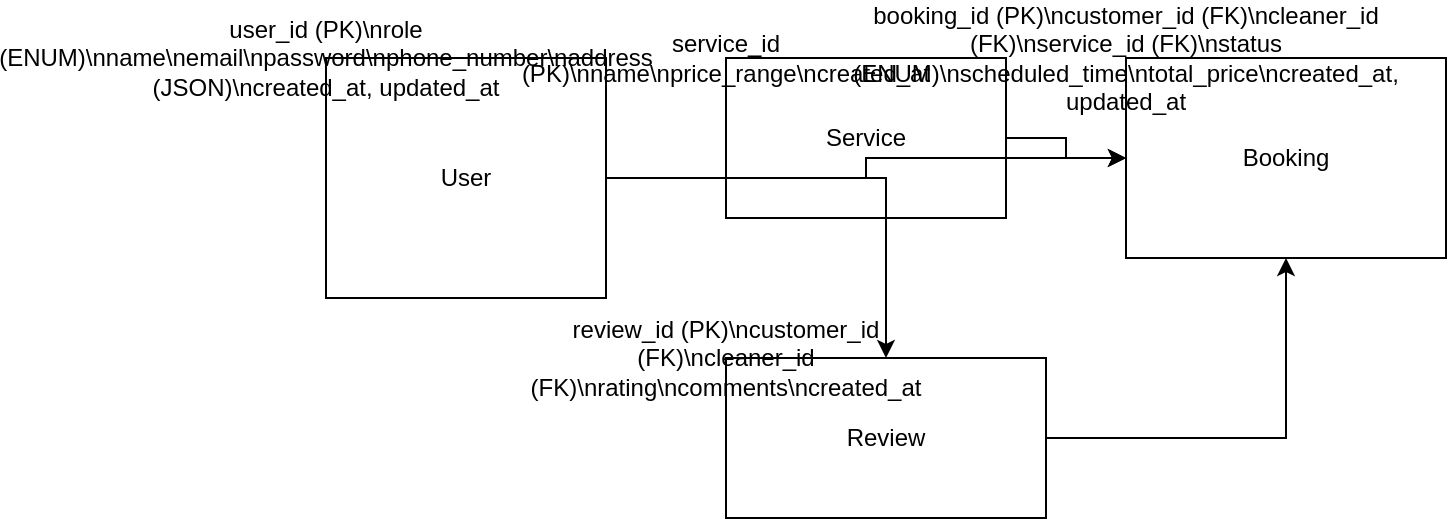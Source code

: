 <mxfile>
  <diagram name="App System Design">
    <mxGraphModel dx="1073" dy="638" grid="1" gridSize="10" guides="1" tooltips="1" connect="1" arrows="1" fold="1" page="1" pageScale="1" pageWidth="850" pageHeight="1100" math="0" shadow="0">
      <root>
        <mxCell id="0" />
        <mxCell id="1" parent="0" />
        
        <!-- User Entity -->
        <mxCell id="user" value="User" style="shape=rectangle;whiteSpace=wrap;html=1;" vertex="1" parent="1">
          <mxGeometry x="50" y="50" width="140" height="120" as="geometry" />
        </mxCell>
        <mxCell id="user_attrs" value="user_id (PK)\nrole (ENUM)\nname\nemail\npassword\nphone_number\naddress (JSON)\ncreated_at, updated_at" style="whiteSpace=wrap;html=1;" vertex="1" parent="user">
          <mxGeometry x="0" y="0" relative="1" as="geometry" />
        </mxCell>
        
        <!-- Service Entity -->
        <mxCell id="service" value="Service" style="shape=rectangle;whiteSpace=wrap;html=1;" vertex="1" parent="1">
          <mxGeometry x="250" y="50" width="140" height="80" as="geometry" />
        </mxCell>
        <mxCell id="service_attrs" value="service_id (PK)\nname\nprice_range\ncreated_at" style="whiteSpace=wrap;html=1;" vertex="1" parent="service">
          <mxGeometry x="0" y="0" relative="1" as="geometry" />
        </mxCell>
        
        <!-- Booking Entity -->
        <mxCell id="booking" value="Booking" style="shape=rectangle;whiteSpace=wrap;html=1;" vertex="1" parent="1">
          <mxGeometry x="450" y="50" width="160" height="100" as="geometry" />
        </mxCell>
        <mxCell id="booking_attrs" value="booking_id (PK)\ncustomer_id (FK)\ncleaner_id (FK)\nservice_id (FK)\nstatus (ENUM)\nscheduled_time\ntotal_price\ncreated_at, updated_at" style="whiteSpace=wrap;html=1;" vertex="1" parent="booking">
          <mxGeometry x="0" y="0" relative="1" as="geometry" />
        </mxCell>
        
        <!-- Review Entity -->
        <mxCell id="review" value="Review" style="shape=rectangle;whiteSpace=wrap;html=1;" vertex="1" parent="1">
          <mxGeometry x="250" y="200" width="160" height="80" as="geometry" />
        </mxCell>
        <mxCell id="review_attrs" value="review_id (PK)\ncustomer_id (FK)\ncleaner_id (FK)\nrating\ncomments\ncreated_at" style="whiteSpace=wrap;html=1;" vertex="1" parent="review">
          <mxGeometry x="0" y="0" relative="1" as="geometry" />
        </mxCell>
        
        <!-- Relationships -->
        <mxCell id="user_to_booking" value="" style="edgeStyle=orthogonalEdgeStyle;rounded=0;orthogonalLoop=1;jettySize=auto;" edge="1" parent="1" source="user" target="booking">
          <mxGeometry relative="1" as="geometry" />
        </mxCell>
        <mxCell id="service_to_booking" value="" style="edgeStyle=orthogonalEdgeStyle;rounded=0;orthogonalLoop=1;jettySize=auto;" edge="1" parent="1" source="service" target="booking">
          <mxGeometry relative="1" as="geometry" />
        </mxCell>
        <mxCell id="user_to_review" value="" style="edgeStyle=orthogonalEdgeStyle;rounded=0;orthogonalLoop=1;jettySize=auto;" edge="1" parent="1" source="user" target="review">
          <mxGeometry relative="1" as="geometry" />
        </mxCell>
        <mxCell id="review_to_booking" value="" style="edgeStyle=orthogonalEdgeStyle;rounded=0;orthogonalLoop=1;jettySize=auto;" edge="1" parent="1" source="review" target="booking">
          <mxGeometry relative="1" as="geometry" />
        </mxCell>
      </root>
    </mxGraphModel>
  </diagram>
</mxfile>
